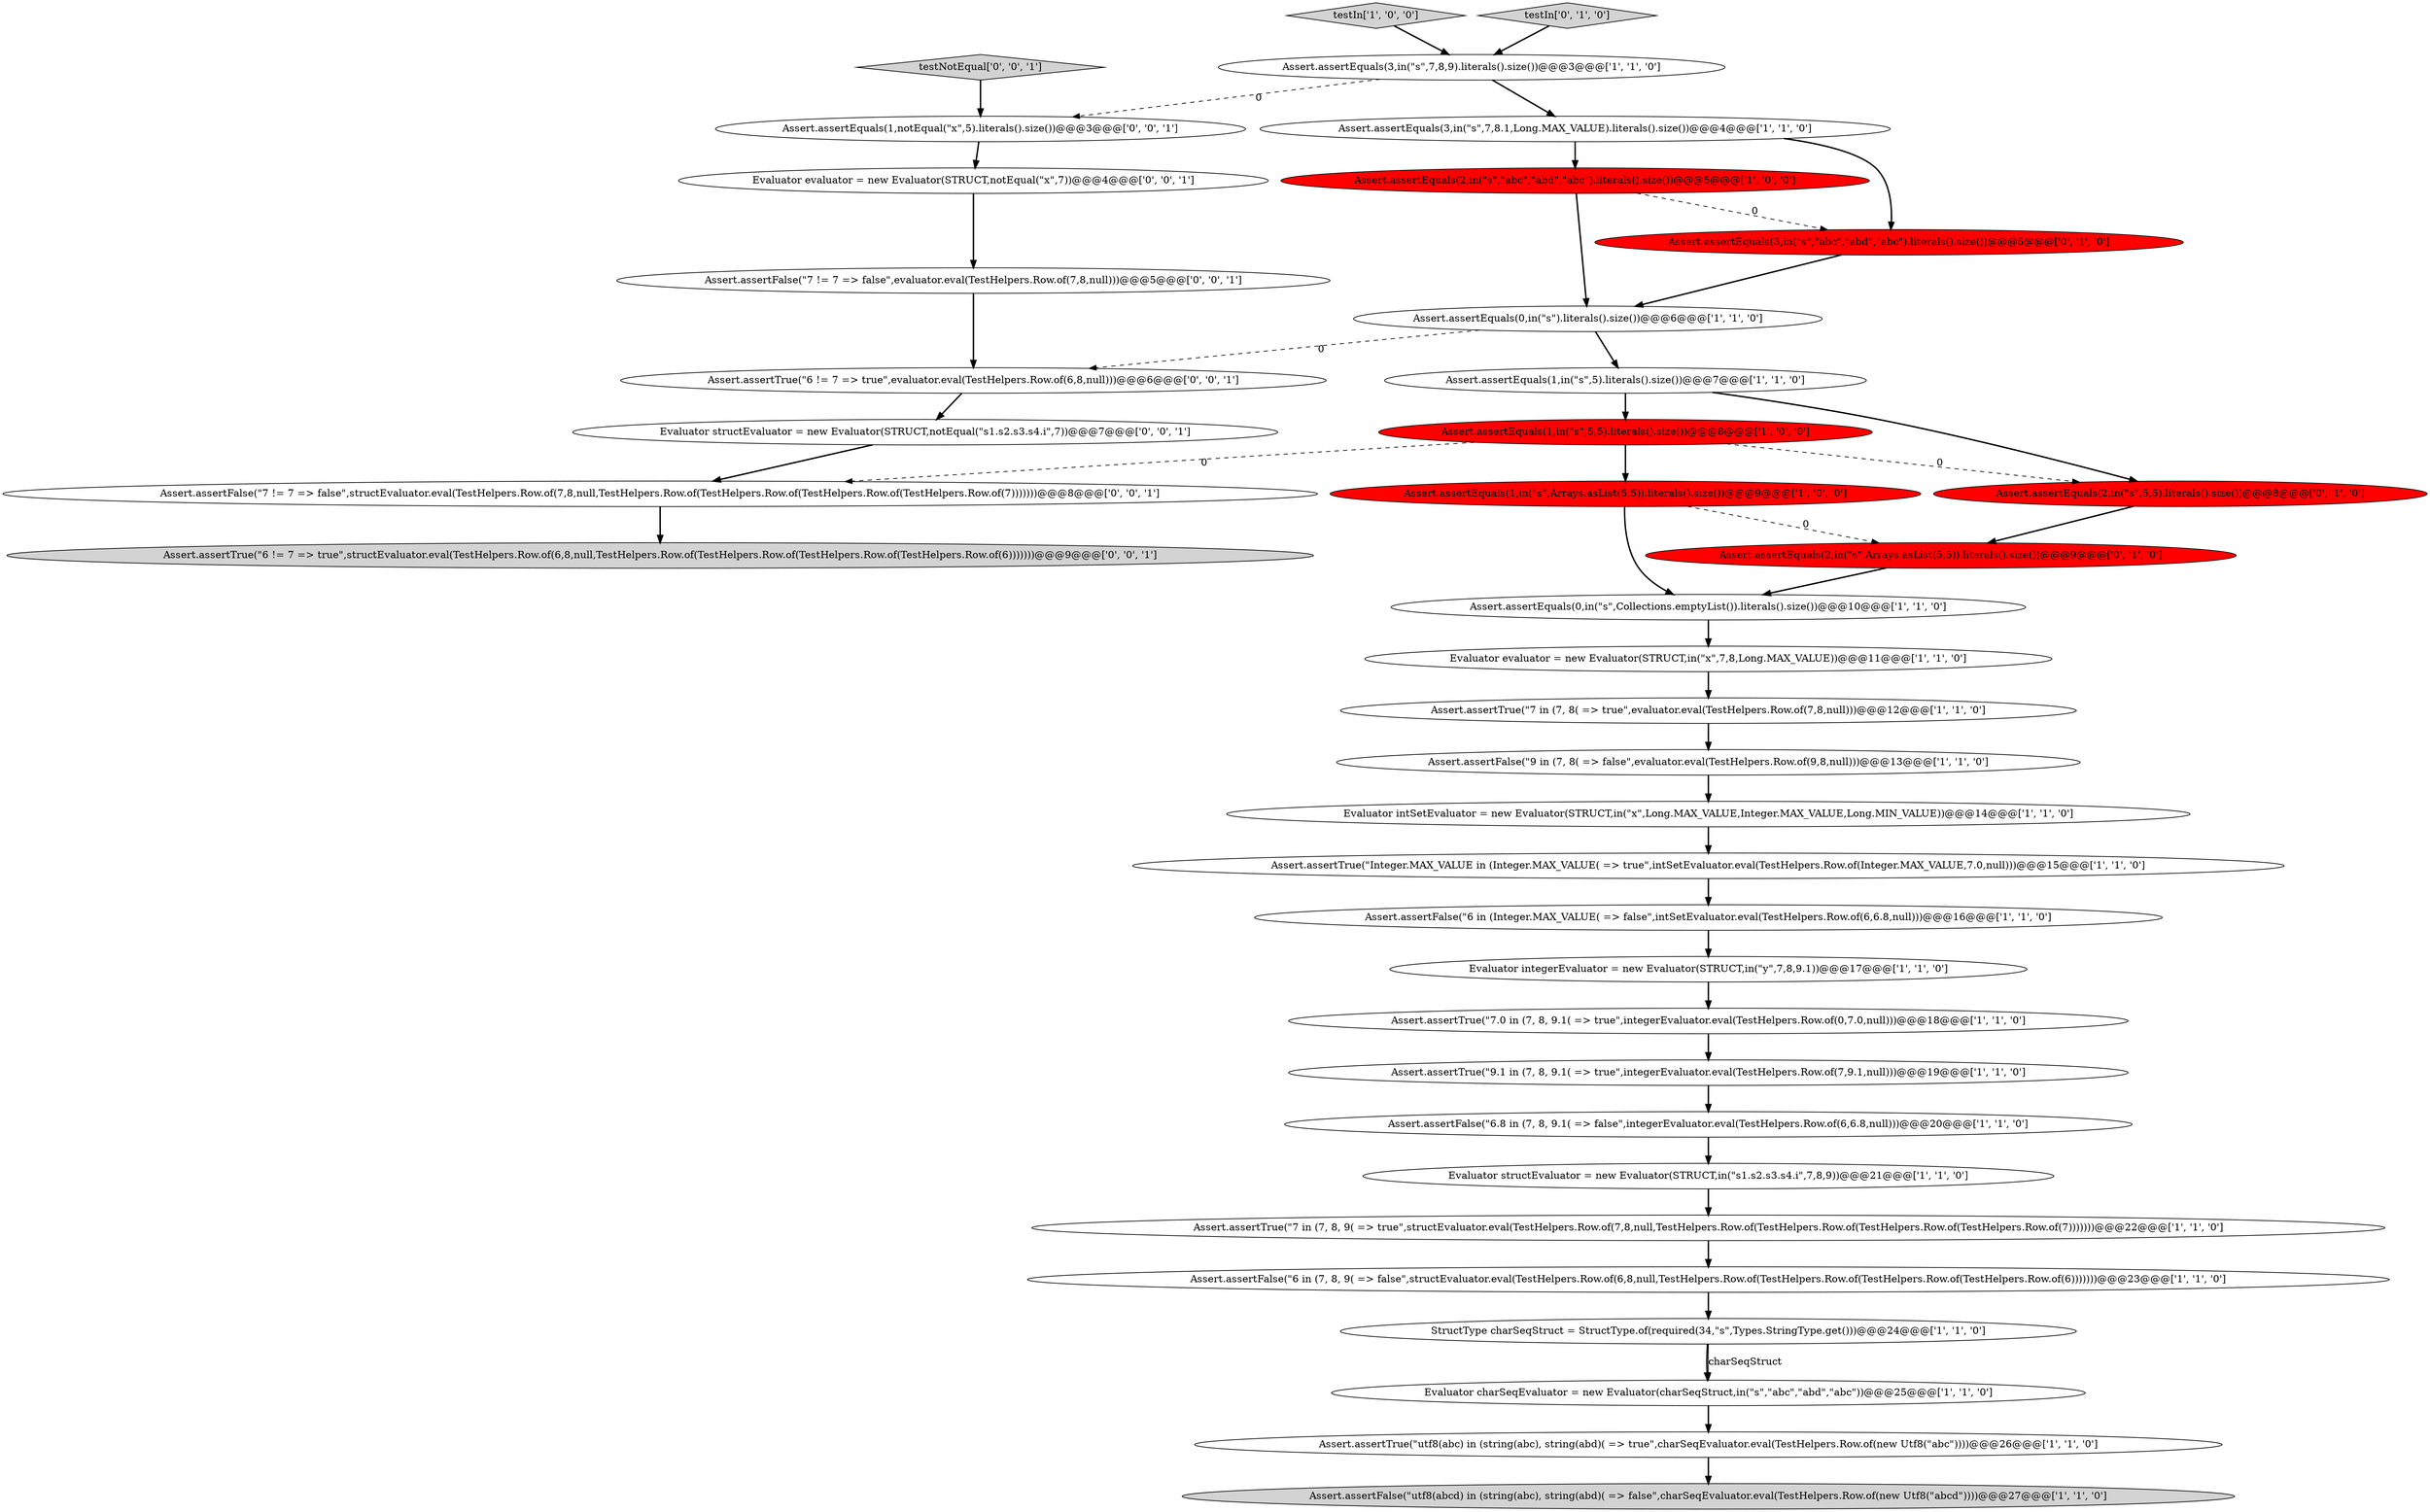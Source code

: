digraph {
0 [style = filled, label = "Assert.assertEquals(0,in(\"s\",Collections.emptyList()).literals().size())@@@10@@@['1', '1', '0']", fillcolor = white, shape = ellipse image = "AAA0AAABBB1BBB"];
13 [style = filled, label = "Assert.assertEquals(2,in(\"s\",\"abc\",\"abd\",\"abc\").literals().size())@@@5@@@['1', '0', '0']", fillcolor = red, shape = ellipse image = "AAA1AAABBB1BBB"];
15 [style = filled, label = "Assert.assertTrue(\"7 in (7, 8( => true\",evaluator.eval(TestHelpers.Row.of(7,8,null)))@@@12@@@['1', '1', '0']", fillcolor = white, shape = ellipse image = "AAA0AAABBB1BBB"];
36 [style = filled, label = "Assert.assertFalse(\"7 != 7 => false\",evaluator.eval(TestHelpers.Row.of(7,8,null)))@@@5@@@['0', '0', '1']", fillcolor = white, shape = ellipse image = "AAA0AAABBB3BBB"];
2 [style = filled, label = "testIn['1', '0', '0']", fillcolor = lightgray, shape = diamond image = "AAA0AAABBB1BBB"];
30 [style = filled, label = "Evaluator evaluator = new Evaluator(STRUCT,notEqual(\"x\",7))@@@4@@@['0', '0', '1']", fillcolor = white, shape = ellipse image = "AAA0AAABBB3BBB"];
10 [style = filled, label = "Assert.assertFalse(\"6 in (Integer.MAX_VALUE( => false\",intSetEvaluator.eval(TestHelpers.Row.of(6,6.8,null)))@@@16@@@['1', '1', '0']", fillcolor = white, shape = ellipse image = "AAA0AAABBB1BBB"];
3 [style = filled, label = "Assert.assertFalse(\"6 in (7, 8, 9( => false\",structEvaluator.eval(TestHelpers.Row.of(6,8,null,TestHelpers.Row.of(TestHelpers.Row.of(TestHelpers.Row.of(TestHelpers.Row.of(6)))))))@@@23@@@['1', '1', '0']", fillcolor = white, shape = ellipse image = "AAA0AAABBB1BBB"];
25 [style = filled, label = "Evaluator integerEvaluator = new Evaluator(STRUCT,in(\"y\",7,8,9.1))@@@17@@@['1', '1', '0']", fillcolor = white, shape = ellipse image = "AAA0AAABBB1BBB"];
26 [style = filled, label = "Assert.assertEquals(2,in(\"s\",Arrays.asList(5,5)).literals().size())@@@9@@@['0', '1', '0']", fillcolor = red, shape = ellipse image = "AAA1AAABBB2BBB"];
17 [style = filled, label = "Assert.assertTrue(\"7.0 in (7, 8, 9.1( => true\",integerEvaluator.eval(TestHelpers.Row.of(0,7.0,null)))@@@18@@@['1', '1', '0']", fillcolor = white, shape = ellipse image = "AAA0AAABBB1BBB"];
32 [style = filled, label = "Assert.assertEquals(1,notEqual(\"x\",5).literals().size())@@@3@@@['0', '0', '1']", fillcolor = white, shape = ellipse image = "AAA0AAABBB3BBB"];
27 [style = filled, label = "Assert.assertEquals(3,in(\"s\",\"abc\",\"abd\",\"abc\").literals().size())@@@5@@@['0', '1', '0']", fillcolor = red, shape = ellipse image = "AAA1AAABBB2BBB"];
7 [style = filled, label = "Assert.assertTrue(\"utf8(abc) in (string(abc), string(abd)( => true\",charSeqEvaluator.eval(TestHelpers.Row.of(new Utf8(\"abc\"))))@@@26@@@['1', '1', '0']", fillcolor = white, shape = ellipse image = "AAA0AAABBB1BBB"];
9 [style = filled, label = "Assert.assertTrue(\"9.1 in (7, 8, 9.1( => true\",integerEvaluator.eval(TestHelpers.Row.of(7,9.1,null)))@@@19@@@['1', '1', '0']", fillcolor = white, shape = ellipse image = "AAA0AAABBB1BBB"];
20 [style = filled, label = "Evaluator evaluator = new Evaluator(STRUCT,in(\"x\",7,8,Long.MAX_VALUE))@@@11@@@['1', '1', '0']", fillcolor = white, shape = ellipse image = "AAA0AAABBB1BBB"];
19 [style = filled, label = "Assert.assertFalse(\"9 in (7, 8( => false\",evaluator.eval(TestHelpers.Row.of(9,8,null)))@@@13@@@['1', '1', '0']", fillcolor = white, shape = ellipse image = "AAA0AAABBB1BBB"];
16 [style = filled, label = "Assert.assertTrue(\"7 in (7, 8, 9( => true\",structEvaluator.eval(TestHelpers.Row.of(7,8,null,TestHelpers.Row.of(TestHelpers.Row.of(TestHelpers.Row.of(TestHelpers.Row.of(7)))))))@@@22@@@['1', '1', '0']", fillcolor = white, shape = ellipse image = "AAA0AAABBB1BBB"];
22 [style = filled, label = "Assert.assertEquals(1,in(\"s\",5,5).literals().size())@@@8@@@['1', '0', '0']", fillcolor = red, shape = ellipse image = "AAA1AAABBB1BBB"];
29 [style = filled, label = "testIn['0', '1', '0']", fillcolor = lightgray, shape = diamond image = "AAA0AAABBB2BBB"];
12 [style = filled, label = "StructType charSeqStruct = StructType.of(required(34,\"s\",Types.StringType.get()))@@@24@@@['1', '1', '0']", fillcolor = white, shape = ellipse image = "AAA0AAABBB1BBB"];
35 [style = filled, label = "testNotEqual['0', '0', '1']", fillcolor = lightgray, shape = diamond image = "AAA0AAABBB3BBB"];
1 [style = filled, label = "Evaluator charSeqEvaluator = new Evaluator(charSeqStruct,in(\"s\",\"abc\",\"abd\",\"abc\"))@@@25@@@['1', '1', '0']", fillcolor = white, shape = ellipse image = "AAA0AAABBB1BBB"];
21 [style = filled, label = "Assert.assertEquals(1,in(\"s\",5).literals().size())@@@7@@@['1', '1', '0']", fillcolor = white, shape = ellipse image = "AAA0AAABBB1BBB"];
4 [style = filled, label = "Assert.assertFalse(\"utf8(abcd) in (string(abc), string(abd)( => false\",charSeqEvaluator.eval(TestHelpers.Row.of(new Utf8(\"abcd\"))))@@@27@@@['1', '1', '0']", fillcolor = lightgray, shape = ellipse image = "AAA0AAABBB1BBB"];
8 [style = filled, label = "Assert.assertEquals(3,in(\"s\",7,8.1,Long.MAX_VALUE).literals().size())@@@4@@@['1', '1', '0']", fillcolor = white, shape = ellipse image = "AAA0AAABBB1BBB"];
37 [style = filled, label = "Assert.assertFalse(\"7 != 7 => false\",structEvaluator.eval(TestHelpers.Row.of(7,8,null,TestHelpers.Row.of(TestHelpers.Row.of(TestHelpers.Row.of(TestHelpers.Row.of(7)))))))@@@8@@@['0', '0', '1']", fillcolor = white, shape = ellipse image = "AAA0AAABBB3BBB"];
34 [style = filled, label = "Assert.assertTrue(\"6 != 7 => true\",evaluator.eval(TestHelpers.Row.of(6,8,null)))@@@6@@@['0', '0', '1']", fillcolor = white, shape = ellipse image = "AAA0AAABBB3BBB"];
6 [style = filled, label = "Evaluator structEvaluator = new Evaluator(STRUCT,in(\"s1.s2.s3.s4.i\",7,8,9))@@@21@@@['1', '1', '0']", fillcolor = white, shape = ellipse image = "AAA0AAABBB1BBB"];
5 [style = filled, label = "Evaluator intSetEvaluator = new Evaluator(STRUCT,in(\"x\",Long.MAX_VALUE,Integer.MAX_VALUE,Long.MIN_VALUE))@@@14@@@['1', '1', '0']", fillcolor = white, shape = ellipse image = "AAA0AAABBB1BBB"];
23 [style = filled, label = "Assert.assertFalse(\"6.8 in (7, 8, 9.1( => false\",integerEvaluator.eval(TestHelpers.Row.of(6,6.8,null)))@@@20@@@['1', '1', '0']", fillcolor = white, shape = ellipse image = "AAA0AAABBB1BBB"];
24 [style = filled, label = "Assert.assertTrue(\"Integer.MAX_VALUE in (Integer.MAX_VALUE( => true\",intSetEvaluator.eval(TestHelpers.Row.of(Integer.MAX_VALUE,7.0,null)))@@@15@@@['1', '1', '0']", fillcolor = white, shape = ellipse image = "AAA0AAABBB1BBB"];
28 [style = filled, label = "Assert.assertEquals(2,in(\"s\",5,5).literals().size())@@@8@@@['0', '1', '0']", fillcolor = red, shape = ellipse image = "AAA1AAABBB2BBB"];
18 [style = filled, label = "Assert.assertEquals(3,in(\"s\",7,8,9).literals().size())@@@3@@@['1', '1', '0']", fillcolor = white, shape = ellipse image = "AAA0AAABBB1BBB"];
33 [style = filled, label = "Evaluator structEvaluator = new Evaluator(STRUCT,notEqual(\"s1.s2.s3.s4.i\",7))@@@7@@@['0', '0', '1']", fillcolor = white, shape = ellipse image = "AAA0AAABBB3BBB"];
11 [style = filled, label = "Assert.assertEquals(0,in(\"s\").literals().size())@@@6@@@['1', '1', '0']", fillcolor = white, shape = ellipse image = "AAA0AAABBB1BBB"];
31 [style = filled, label = "Assert.assertTrue(\"6 != 7 => true\",structEvaluator.eval(TestHelpers.Row.of(6,8,null,TestHelpers.Row.of(TestHelpers.Row.of(TestHelpers.Row.of(TestHelpers.Row.of(6)))))))@@@9@@@['0', '0', '1']", fillcolor = lightgray, shape = ellipse image = "AAA0AAABBB3BBB"];
14 [style = filled, label = "Assert.assertEquals(1,in(\"s\",Arrays.asList(5,5)).literals().size())@@@9@@@['1', '0', '0']", fillcolor = red, shape = ellipse image = "AAA1AAABBB1BBB"];
24->10 [style = bold, label=""];
16->3 [style = bold, label=""];
11->34 [style = dashed, label="0"];
17->9 [style = bold, label=""];
11->21 [style = bold, label=""];
34->33 [style = bold, label=""];
35->32 [style = bold, label=""];
2->18 [style = bold, label=""];
28->26 [style = bold, label=""];
30->36 [style = bold, label=""];
7->4 [style = bold, label=""];
3->12 [style = bold, label=""];
15->19 [style = bold, label=""];
32->30 [style = bold, label=""];
12->1 [style = bold, label=""];
13->11 [style = bold, label=""];
25->17 [style = bold, label=""];
1->7 [style = bold, label=""];
21->28 [style = bold, label=""];
29->18 [style = bold, label=""];
14->26 [style = dashed, label="0"];
9->23 [style = bold, label=""];
19->5 [style = bold, label=""];
26->0 [style = bold, label=""];
22->37 [style = dashed, label="0"];
13->27 [style = dashed, label="0"];
14->0 [style = bold, label=""];
27->11 [style = bold, label=""];
22->28 [style = dashed, label="0"];
10->25 [style = bold, label=""];
21->22 [style = bold, label=""];
6->16 [style = bold, label=""];
37->31 [style = bold, label=""];
5->24 [style = bold, label=""];
23->6 [style = bold, label=""];
12->1 [style = solid, label="charSeqStruct"];
0->20 [style = bold, label=""];
18->8 [style = bold, label=""];
22->14 [style = bold, label=""];
33->37 [style = bold, label=""];
8->27 [style = bold, label=""];
20->15 [style = bold, label=""];
36->34 [style = bold, label=""];
8->13 [style = bold, label=""];
18->32 [style = dashed, label="0"];
}
